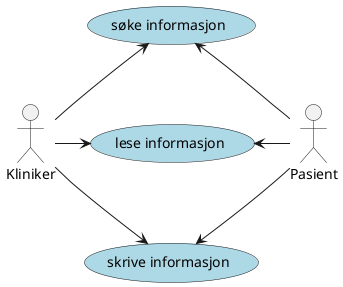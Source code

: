 @startuml

"Kliniker" as kliniker
"søke informasjon" as (søke) #lightblue
"lese informasjon" as (lese) #lightblue
actor "Pasient" as pasient 
'[API] as api
"skrive informasjon" as (skrive) #lightblue

'kliniker -[hidden]right- api
'api -[hidden]right- pasient

kliniker -up-> søke
søke <-down- pasient

kliniker -> (lese)
(lese) <- pasient
kliniker -down-> (skrive)

'pasient -left-> lese
'pasient -[hidden]left-> skrive
pasient -down-> skrive

'api .up. lese
'api .down. skrive

@enduml